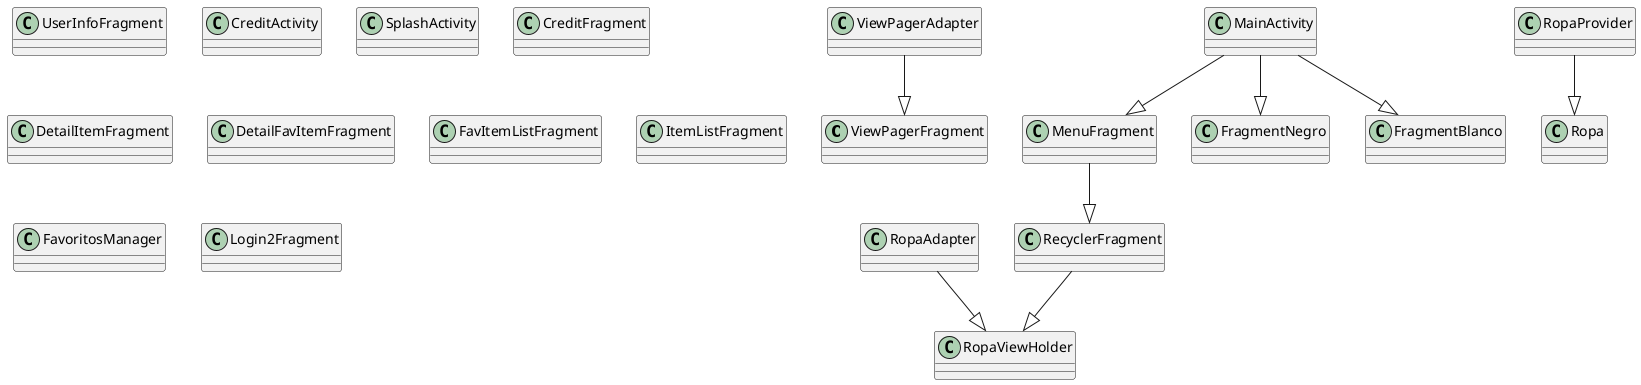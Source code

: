 @startuml

' Definición de las clases
class ViewPagerFragment
class UserInfoFragment
class CreditActivity
class SplashActivity
class CreditFragment
class RopaAdapter
class ViewPagerAdapter
class DetailItemFragment
class DetailFavItemFragment
class FavItemListFragment
class RopaProvider
class Ropa
class RecyclerFragment
class MenuFragment
class MainActivity
class ItemListFragment
class FragmentNegro
class FragmentBlanco
class RopaViewHolder
class FavoritosManager
class Login2Fragment

' Ejemplo de relaciones (puedes ajustar según tu diseño)
MainActivity --|> FragmentNegro
MainActivity --|> FragmentBlanco
MainActivity --|> MenuFragment
MenuFragment --|> RecyclerFragment
RecyclerFragment --|> RopaViewHolder
ViewPagerAdapter --|> ViewPagerFragment
RopaAdapter --|> RopaViewHolder
RopaProvider --|> Ropa

@enduml
